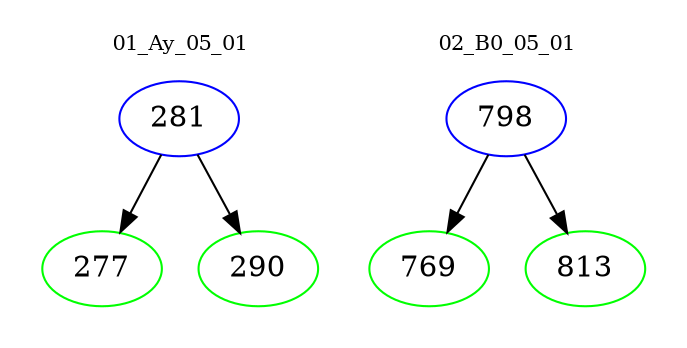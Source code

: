 digraph{
subgraph cluster_0 {
color = white
label = "01_Ay_05_01";
fontsize=10;
T0_281 [label="281", color="blue"]
T0_281 -> T0_277 [color="black"]
T0_277 [label="277", color="green"]
T0_281 -> T0_290 [color="black"]
T0_290 [label="290", color="green"]
}
subgraph cluster_1 {
color = white
label = "02_B0_05_01";
fontsize=10;
T1_798 [label="798", color="blue"]
T1_798 -> T1_769 [color="black"]
T1_769 [label="769", color="green"]
T1_798 -> T1_813 [color="black"]
T1_813 [label="813", color="green"]
}
}
